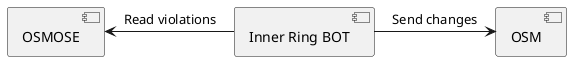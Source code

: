 @startuml

component "Inner Ring BOT" as innerRingBot
component "OSMOSE" as osmose
component "OSM" as osm

innerRingBot -left-> osmose: Read violations
innerRingBot -right-> osm: Send changes

@enduml
